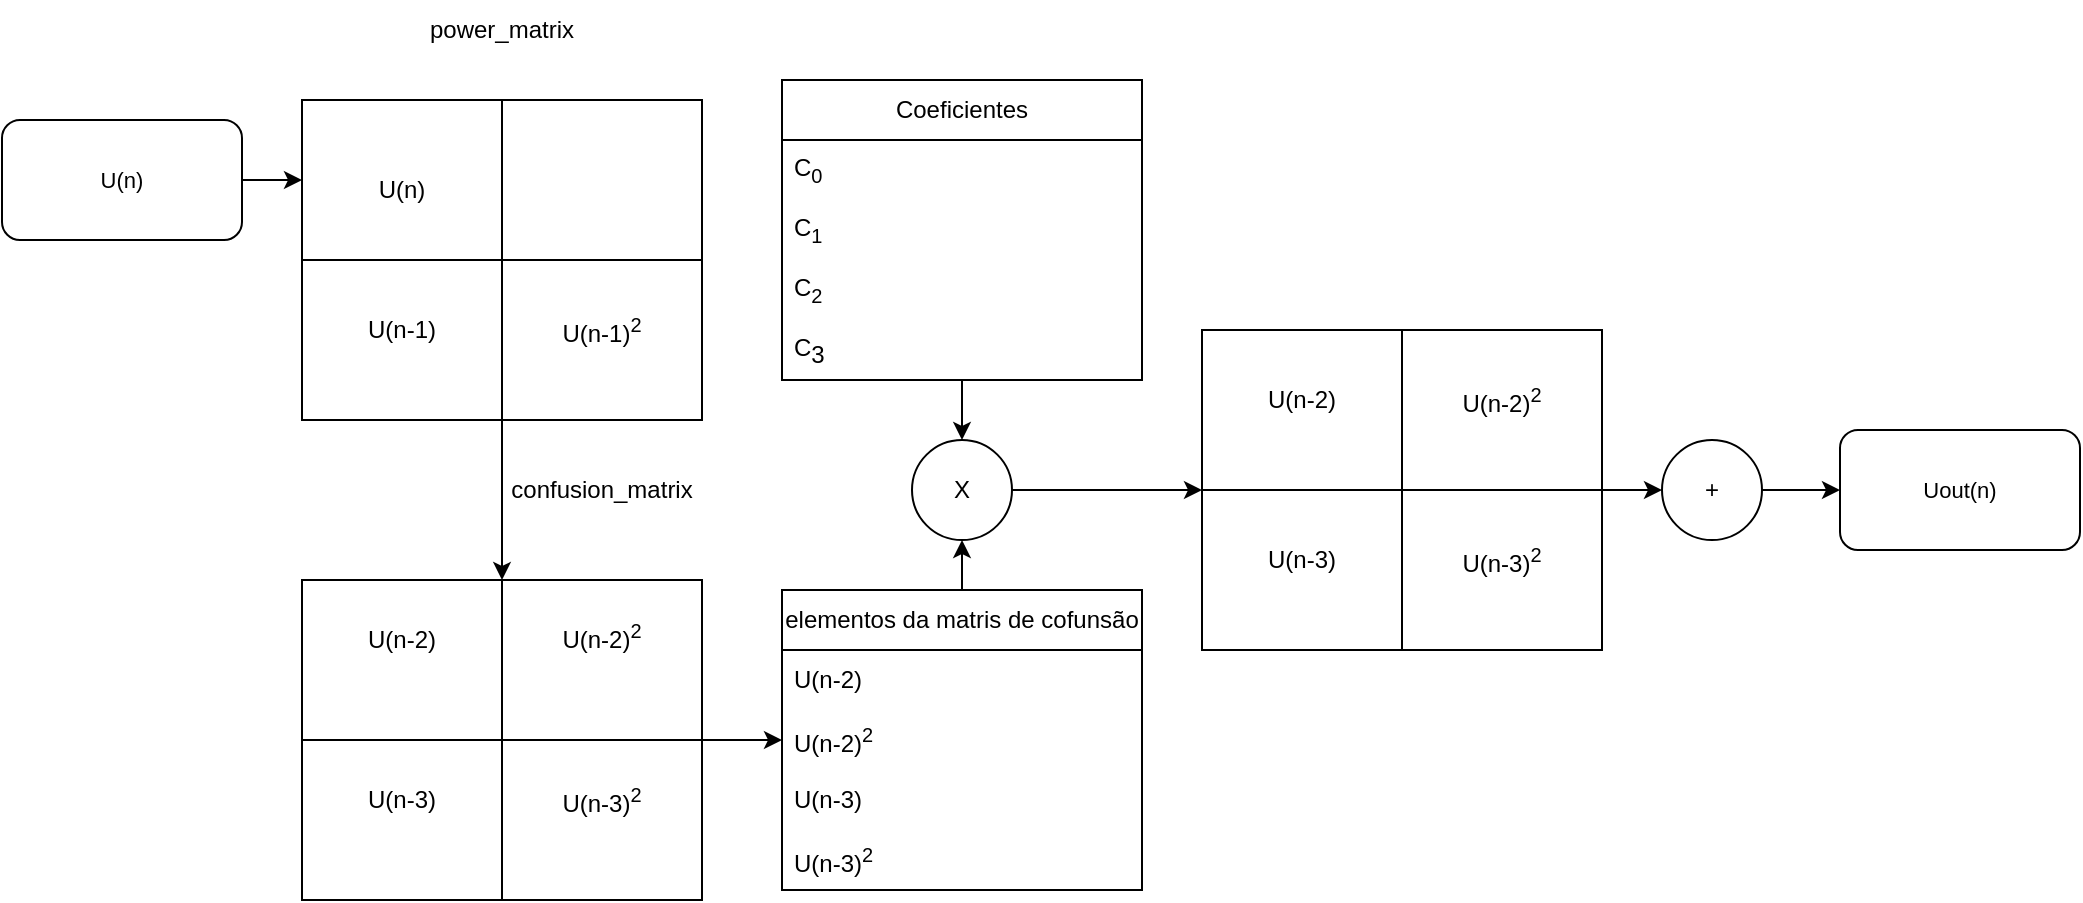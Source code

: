 <mxfile version="24.7.8">
  <diagram name="Página-1" id="lLME90NNs0AASKVXYIhT">
    <mxGraphModel dx="1909" dy="1129" grid="1" gridSize="10" guides="1" tooltips="1" connect="1" arrows="1" fold="1" page="1" pageScale="1" pageWidth="1169" pageHeight="827" math="0" shadow="0">
      <root>
        <mxCell id="0" />
        <mxCell id="1" parent="0" />
        <mxCell id="zRE_irLuOx2OJHdP9n6h-6" style="edgeStyle=orthogonalEdgeStyle;rounded=0;orthogonalLoop=1;jettySize=auto;html=1;exitX=0.5;exitY=1;exitDx=0;exitDy=0;entryX=0.5;entryY=0;entryDx=0;entryDy=0;" edge="1" parent="1" source="zRE_irLuOx2OJHdP9n6h-1" target="zRE_irLuOx2OJHdP9n6h-7">
          <mxGeometry relative="1" as="geometry">
            <mxPoint x="300" y="570" as="targetPoint" />
          </mxGeometry>
        </mxCell>
        <mxCell id="zRE_irLuOx2OJHdP9n6h-1" value="" style="shape=internalStorage;whiteSpace=wrap;html=1;backgroundOutline=1;dx=100;dy=80;" vertex="1" parent="1">
          <mxGeometry x="200" y="280" width="200" height="160" as="geometry" />
        </mxCell>
        <mxCell id="zRE_irLuOx2OJHdP9n6h-2" value="U(n)" style="text;html=1;align=center;verticalAlign=middle;whiteSpace=wrap;rounded=0;" vertex="1" parent="1">
          <mxGeometry x="220" y="310" width="60" height="30" as="geometry" />
        </mxCell>
        <mxCell id="zRE_irLuOx2OJHdP9n6h-3" value="U(n-1)" style="text;html=1;align=center;verticalAlign=middle;whiteSpace=wrap;rounded=0;" vertex="1" parent="1">
          <mxGeometry x="220" y="380" width="60" height="30" as="geometry" />
        </mxCell>
        <mxCell id="zRE_irLuOx2OJHdP9n6h-4" value="U(n-1)&lt;sup&gt;2&lt;/sup&gt;" style="text;html=1;align=center;verticalAlign=middle;whiteSpace=wrap;rounded=0;" vertex="1" parent="1">
          <mxGeometry x="320" y="380" width="60" height="30" as="geometry" />
        </mxCell>
        <mxCell id="zRE_irLuOx2OJHdP9n6h-5" value="power_matrix" style="text;html=1;align=center;verticalAlign=middle;whiteSpace=wrap;rounded=0;" vertex="1" parent="1">
          <mxGeometry x="270" y="230" width="60" height="30" as="geometry" />
        </mxCell>
        <mxCell id="zRE_irLuOx2OJHdP9n6h-18" value="" style="edgeStyle=orthogonalEdgeStyle;rounded=0;orthogonalLoop=1;jettySize=auto;html=1;entryX=0;entryY=0.5;entryDx=0;entryDy=0;exitX=1;exitY=0.5;exitDx=0;exitDy=0;" edge="1" parent="1" source="zRE_irLuOx2OJHdP9n6h-7" target="zRE_irLuOx2OJHdP9n6h-21">
          <mxGeometry relative="1" as="geometry">
            <mxPoint x="400" y="605" as="sourcePoint" />
            <mxPoint x="530" y="605" as="targetPoint" />
          </mxGeometry>
        </mxCell>
        <mxCell id="zRE_irLuOx2OJHdP9n6h-7" value="" style="shape=internalStorage;whiteSpace=wrap;html=1;backgroundOutline=1;dx=100;dy=80;" vertex="1" parent="1">
          <mxGeometry x="200" y="520" width="200" height="160" as="geometry" />
        </mxCell>
        <mxCell id="zRE_irLuOx2OJHdP9n6h-10" value="confusion_matrix" style="text;html=1;align=center;verticalAlign=middle;whiteSpace=wrap;rounded=0;" vertex="1" parent="1">
          <mxGeometry x="320" y="460" width="60" height="30" as="geometry" />
        </mxCell>
        <mxCell id="zRE_irLuOx2OJHdP9n6h-11" value="U(n-2&lt;span style=&quot;background-color: initial;&quot;&gt;)&lt;/span&gt;" style="text;html=1;align=center;verticalAlign=middle;whiteSpace=wrap;rounded=0;" vertex="1" parent="1">
          <mxGeometry x="220" y="535" width="60" height="30" as="geometry" />
        </mxCell>
        <mxCell id="zRE_irLuOx2OJHdP9n6h-13" value="U(n-2)&lt;sup&gt;2&lt;/sup&gt;" style="text;html=1;align=center;verticalAlign=middle;whiteSpace=wrap;rounded=0;" vertex="1" parent="1">
          <mxGeometry x="320" y="535" width="60" height="25" as="geometry" />
        </mxCell>
        <mxCell id="zRE_irLuOx2OJHdP9n6h-14" style="edgeStyle=orthogonalEdgeStyle;rounded=0;orthogonalLoop=1;jettySize=auto;html=1;exitX=0.5;exitY=1;exitDx=0;exitDy=0;" edge="1" parent="1" source="zRE_irLuOx2OJHdP9n6h-13" target="zRE_irLuOx2OJHdP9n6h-13">
          <mxGeometry relative="1" as="geometry" />
        </mxCell>
        <mxCell id="zRE_irLuOx2OJHdP9n6h-15" value="U(n-3&lt;span style=&quot;background-color: initial;&quot;&gt;)&lt;/span&gt;" style="text;html=1;align=center;verticalAlign=middle;whiteSpace=wrap;rounded=0;" vertex="1" parent="1">
          <mxGeometry x="220" y="615" width="60" height="30" as="geometry" />
        </mxCell>
        <mxCell id="zRE_irLuOx2OJHdP9n6h-16" value="U(n-3)&lt;sup&gt;2&lt;/sup&gt;" style="text;html=1;align=center;verticalAlign=middle;whiteSpace=wrap;rounded=0;" vertex="1" parent="1">
          <mxGeometry x="320" y="615" width="60" height="30" as="geometry" />
        </mxCell>
        <mxCell id="zRE_irLuOx2OJHdP9n6h-28" style="edgeStyle=orthogonalEdgeStyle;rounded=0;orthogonalLoop=1;jettySize=auto;html=1;exitX=0.5;exitY=0;exitDx=0;exitDy=0;" edge="1" parent="1" source="zRE_irLuOx2OJHdP9n6h-19" target="zRE_irLuOx2OJHdP9n6h-27">
          <mxGeometry relative="1" as="geometry" />
        </mxCell>
        <mxCell id="zRE_irLuOx2OJHdP9n6h-19" value="elementos da matris de cofunsão" style="swimlane;fontStyle=0;childLayout=stackLayout;horizontal=1;startSize=30;horizontalStack=0;resizeParent=1;resizeParentMax=0;resizeLast=0;collapsible=1;marginBottom=0;whiteSpace=wrap;html=1;" vertex="1" parent="1">
          <mxGeometry x="440" y="525" width="180" height="150" as="geometry">
            <mxRectangle x="480" y="310" width="50" height="40" as="alternateBounds" />
          </mxGeometry>
        </mxCell>
        <mxCell id="zRE_irLuOx2OJHdP9n6h-20" value="&lt;span style=&quot;text-align: center;&quot;&gt;U(n-2&lt;/span&gt;&lt;span style=&quot;text-align: center; background-color: initial;&quot;&gt;)&lt;/span&gt;" style="text;strokeColor=none;fillColor=none;align=left;verticalAlign=middle;spacingLeft=4;spacingRight=4;overflow=hidden;points=[[0,0.5],[1,0.5]];portConstraint=eastwest;rotatable=0;whiteSpace=wrap;html=1;" vertex="1" parent="zRE_irLuOx2OJHdP9n6h-19">
          <mxGeometry y="30" width="180" height="30" as="geometry" />
        </mxCell>
        <mxCell id="zRE_irLuOx2OJHdP9n6h-21" value="&lt;span style=&quot;text-align: center;&quot;&gt;U(n-2)&lt;/span&gt;&lt;sup style=&quot;text-align: center;&quot;&gt;2&lt;/sup&gt;" style="text;strokeColor=none;fillColor=none;align=left;verticalAlign=middle;spacingLeft=4;spacingRight=4;overflow=hidden;points=[[0,0.5],[1,0.5]];portConstraint=eastwest;rotatable=0;whiteSpace=wrap;html=1;" vertex="1" parent="zRE_irLuOx2OJHdP9n6h-19">
          <mxGeometry y="60" width="180" height="30" as="geometry" />
        </mxCell>
        <mxCell id="zRE_irLuOx2OJHdP9n6h-26" value="&lt;span style=&quot;text-align: center;&quot;&gt;U(n-3&lt;/span&gt;&lt;span style=&quot;text-align: center; background-color: initial;&quot;&gt;)&lt;/span&gt;" style="text;strokeColor=none;fillColor=none;align=left;verticalAlign=middle;spacingLeft=4;spacingRight=4;overflow=hidden;points=[[0,0.5],[1,0.5]];portConstraint=eastwest;rotatable=0;whiteSpace=wrap;html=1;" vertex="1" parent="zRE_irLuOx2OJHdP9n6h-19">
          <mxGeometry y="90" width="180" height="30" as="geometry" />
        </mxCell>
        <mxCell id="zRE_irLuOx2OJHdP9n6h-22" value="&lt;span style=&quot;text-align: center;&quot;&gt;U(n-3)&lt;/span&gt;&lt;sup style=&quot;text-align: center;&quot;&gt;2&lt;/sup&gt;" style="text;strokeColor=none;fillColor=none;align=left;verticalAlign=middle;spacingLeft=4;spacingRight=4;overflow=hidden;points=[[0,0.5],[1,0.5]];portConstraint=eastwest;rotatable=0;whiteSpace=wrap;html=1;" vertex="1" parent="zRE_irLuOx2OJHdP9n6h-19">
          <mxGeometry y="120" width="180" height="30" as="geometry" />
        </mxCell>
        <mxCell id="zRE_irLuOx2OJHdP9n6h-36" value="" style="edgeStyle=orthogonalEdgeStyle;rounded=0;orthogonalLoop=1;jettySize=auto;html=1;entryX=0;entryY=0.5;entryDx=0;entryDy=0;" edge="1" parent="1" source="zRE_irLuOx2OJHdP9n6h-27" target="zRE_irLuOx2OJHdP9n6h-37">
          <mxGeometry relative="1" as="geometry">
            <mxPoint x="700" y="480" as="targetPoint" />
          </mxGeometry>
        </mxCell>
        <mxCell id="zRE_irLuOx2OJHdP9n6h-27" value="X" style="ellipse;whiteSpace=wrap;html=1;aspect=fixed;" vertex="1" parent="1">
          <mxGeometry x="505" y="450" width="50" height="50" as="geometry" />
        </mxCell>
        <mxCell id="zRE_irLuOx2OJHdP9n6h-34" style="edgeStyle=orthogonalEdgeStyle;rounded=0;orthogonalLoop=1;jettySize=auto;html=1;entryX=0.5;entryY=0;entryDx=0;entryDy=0;" edge="1" parent="1" source="zRE_irLuOx2OJHdP9n6h-29" target="zRE_irLuOx2OJHdP9n6h-27">
          <mxGeometry relative="1" as="geometry" />
        </mxCell>
        <mxCell id="zRE_irLuOx2OJHdP9n6h-29" value="Coeficientes" style="swimlane;fontStyle=0;childLayout=stackLayout;horizontal=1;startSize=30;horizontalStack=0;resizeParent=1;resizeParentMax=0;resizeLast=0;collapsible=1;marginBottom=0;whiteSpace=wrap;html=1;" vertex="1" parent="1">
          <mxGeometry x="440" y="270" width="180" height="150" as="geometry">
            <mxRectangle x="480" y="310" width="50" height="40" as="alternateBounds" />
          </mxGeometry>
        </mxCell>
        <mxCell id="zRE_irLuOx2OJHdP9n6h-30" value="&lt;div style=&quot;text-align: center;&quot;&gt;C&lt;sub&gt;0&lt;/sub&gt;&lt;/div&gt;" style="text;strokeColor=none;fillColor=none;align=left;verticalAlign=middle;spacingLeft=4;spacingRight=4;overflow=hidden;points=[[0,0.5],[1,0.5]];portConstraint=eastwest;rotatable=0;whiteSpace=wrap;html=1;" vertex="1" parent="zRE_irLuOx2OJHdP9n6h-29">
          <mxGeometry y="30" width="180" height="30" as="geometry" />
        </mxCell>
        <mxCell id="zRE_irLuOx2OJHdP9n6h-31" value="&lt;span style=&quot;text-align: center;&quot;&gt;C&lt;/span&gt;&lt;sub style=&quot;text-align: center;&quot;&gt;1&lt;/sub&gt;" style="text;strokeColor=none;fillColor=none;align=left;verticalAlign=middle;spacingLeft=4;spacingRight=4;overflow=hidden;points=[[0,0.5],[1,0.5]];portConstraint=eastwest;rotatable=0;whiteSpace=wrap;html=1;" vertex="1" parent="zRE_irLuOx2OJHdP9n6h-29">
          <mxGeometry y="60" width="180" height="30" as="geometry" />
        </mxCell>
        <mxCell id="zRE_irLuOx2OJHdP9n6h-32" value="&lt;span style=&quot;text-align: center;&quot;&gt;C&lt;/span&gt;&lt;sub style=&quot;text-align: center;&quot;&gt;2&lt;/sub&gt;" style="text;strokeColor=none;fillColor=none;align=left;verticalAlign=middle;spacingLeft=4;spacingRight=4;overflow=hidden;points=[[0,0.5],[1,0.5]];portConstraint=eastwest;rotatable=0;whiteSpace=wrap;html=1;" vertex="1" parent="zRE_irLuOx2OJHdP9n6h-29">
          <mxGeometry y="90" width="180" height="30" as="geometry" />
        </mxCell>
        <mxCell id="zRE_irLuOx2OJHdP9n6h-33" value="&lt;div style=&quot;text-align: center;&quot;&gt;C&lt;span style=&quot;vertical-align: sub; background-color: initial;&quot;&gt;3&lt;/span&gt;&lt;/div&gt;" style="text;strokeColor=none;fillColor=none;align=left;verticalAlign=middle;spacingLeft=4;spacingRight=4;overflow=hidden;points=[[0,0.5],[1,0.5]];portConstraint=eastwest;rotatable=0;whiteSpace=wrap;html=1;" vertex="1" parent="zRE_irLuOx2OJHdP9n6h-29">
          <mxGeometry y="120" width="180" height="30" as="geometry" />
        </mxCell>
        <mxCell id="zRE_irLuOx2OJHdP9n6h-48" style="edgeStyle=orthogonalEdgeStyle;shape=connector;rounded=0;orthogonalLoop=1;jettySize=auto;html=1;exitX=1;exitY=0.5;exitDx=0;exitDy=0;entryX=0;entryY=0.5;entryDx=0;entryDy=0;strokeColor=default;align=center;verticalAlign=middle;fontFamily=Helvetica;fontSize=11;fontColor=default;labelBackgroundColor=default;endArrow=classic;" edge="1" parent="1" source="zRE_irLuOx2OJHdP9n6h-37" target="zRE_irLuOx2OJHdP9n6h-47">
          <mxGeometry relative="1" as="geometry" />
        </mxCell>
        <mxCell id="zRE_irLuOx2OJHdP9n6h-37" value="" style="shape=internalStorage;whiteSpace=wrap;html=1;backgroundOutline=1;dx=100;dy=80;" vertex="1" parent="1">
          <mxGeometry x="650" y="395" width="200" height="160" as="geometry" />
        </mxCell>
        <mxCell id="zRE_irLuOx2OJHdP9n6h-38" value="U(n-2&lt;span style=&quot;background-color: initial;&quot;&gt;)&lt;/span&gt;" style="text;html=1;align=center;verticalAlign=middle;whiteSpace=wrap;rounded=0;" vertex="1" parent="1">
          <mxGeometry x="670" y="415" width="60" height="30" as="geometry" />
        </mxCell>
        <mxCell id="zRE_irLuOx2OJHdP9n6h-39" value="U(n-2)&lt;sup&gt;2&lt;/sup&gt;" style="text;html=1;align=center;verticalAlign=middle;whiteSpace=wrap;rounded=0;" vertex="1" parent="1">
          <mxGeometry x="770" y="415" width="60" height="30" as="geometry" />
        </mxCell>
        <mxCell id="zRE_irLuOx2OJHdP9n6h-40" style="edgeStyle=orthogonalEdgeStyle;rounded=0;orthogonalLoop=1;jettySize=auto;html=1;exitX=0.5;exitY=1;exitDx=0;exitDy=0;" edge="1" parent="1" source="zRE_irLuOx2OJHdP9n6h-39" target="zRE_irLuOx2OJHdP9n6h-39">
          <mxGeometry relative="1" as="geometry" />
        </mxCell>
        <mxCell id="zRE_irLuOx2OJHdP9n6h-41" value="U(n-3&lt;span style=&quot;background-color: initial;&quot;&gt;)&lt;/span&gt;" style="text;html=1;align=center;verticalAlign=middle;whiteSpace=wrap;rounded=0;" vertex="1" parent="1">
          <mxGeometry x="670" y="495" width="60" height="30" as="geometry" />
        </mxCell>
        <mxCell id="zRE_irLuOx2OJHdP9n6h-42" value="U(n-3)&lt;sup&gt;2&lt;/sup&gt;" style="text;html=1;align=center;verticalAlign=middle;whiteSpace=wrap;rounded=0;" vertex="1" parent="1">
          <mxGeometry x="770" y="495" width="60" height="30" as="geometry" />
        </mxCell>
        <mxCell id="zRE_irLuOx2OJHdP9n6h-52" style="edgeStyle=orthogonalEdgeStyle;shape=connector;rounded=0;orthogonalLoop=1;jettySize=auto;html=1;entryX=0;entryY=0.5;entryDx=0;entryDy=0;strokeColor=default;align=center;verticalAlign=middle;fontFamily=Helvetica;fontSize=11;fontColor=default;labelBackgroundColor=default;endArrow=classic;" edge="1" parent="1" source="zRE_irLuOx2OJHdP9n6h-47" target="zRE_irLuOx2OJHdP9n6h-51">
          <mxGeometry relative="1" as="geometry" />
        </mxCell>
        <mxCell id="zRE_irLuOx2OJHdP9n6h-47" value="+" style="ellipse;whiteSpace=wrap;html=1;aspect=fixed;" vertex="1" parent="1">
          <mxGeometry x="880" y="450" width="50" height="50" as="geometry" />
        </mxCell>
        <mxCell id="zRE_irLuOx2OJHdP9n6h-50" style="edgeStyle=orthogonalEdgeStyle;shape=connector;rounded=0;orthogonalLoop=1;jettySize=auto;html=1;entryX=0;entryY=0.25;entryDx=0;entryDy=0;strokeColor=default;align=center;verticalAlign=middle;fontFamily=Helvetica;fontSize=11;fontColor=default;labelBackgroundColor=default;endArrow=classic;" edge="1" parent="1" source="zRE_irLuOx2OJHdP9n6h-49" target="zRE_irLuOx2OJHdP9n6h-1">
          <mxGeometry relative="1" as="geometry" />
        </mxCell>
        <mxCell id="zRE_irLuOx2OJHdP9n6h-49" value="U(n)" style="rounded=1;whiteSpace=wrap;html=1;fontFamily=Helvetica;fontSize=11;fontColor=default;labelBackgroundColor=default;" vertex="1" parent="1">
          <mxGeometry x="50" y="290" width="120" height="60" as="geometry" />
        </mxCell>
        <mxCell id="zRE_irLuOx2OJHdP9n6h-51" value="Uout(n)" style="rounded=1;whiteSpace=wrap;html=1;fontFamily=Helvetica;fontSize=11;fontColor=default;labelBackgroundColor=default;" vertex="1" parent="1">
          <mxGeometry x="969" y="445" width="120" height="60" as="geometry" />
        </mxCell>
      </root>
    </mxGraphModel>
  </diagram>
</mxfile>
